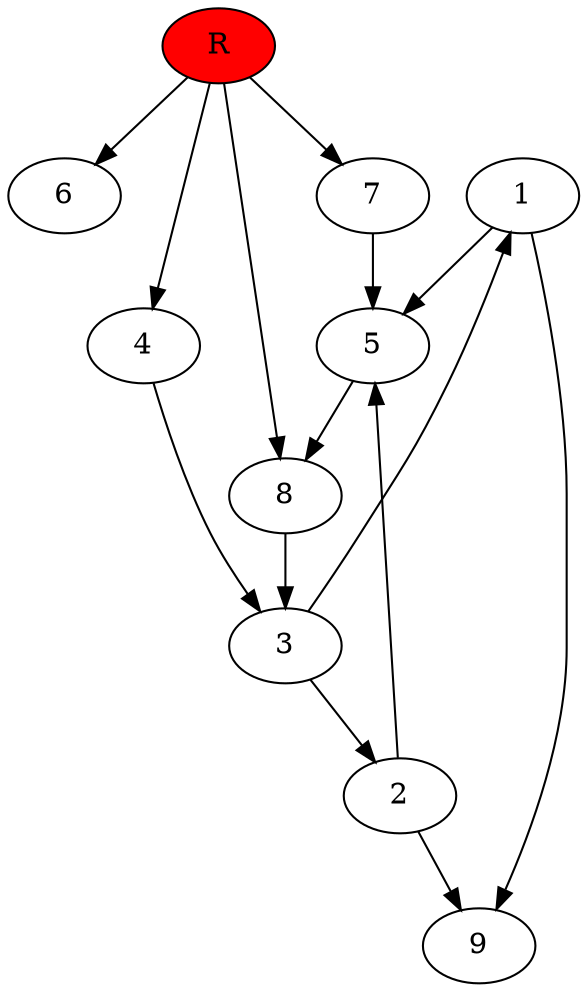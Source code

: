 digraph prb40642 {
	1
	2
	3
	4
	5
	6
	7
	8
	R [fillcolor="#ff0000" style=filled]
	1 -> 5
	1 -> 9
	2 -> 5
	2 -> 9
	3 -> 1
	3 -> 2
	4 -> 3
	5 -> 8
	7 -> 5
	8 -> 3
	R -> 4
	R -> 6
	R -> 7
	R -> 8
}

